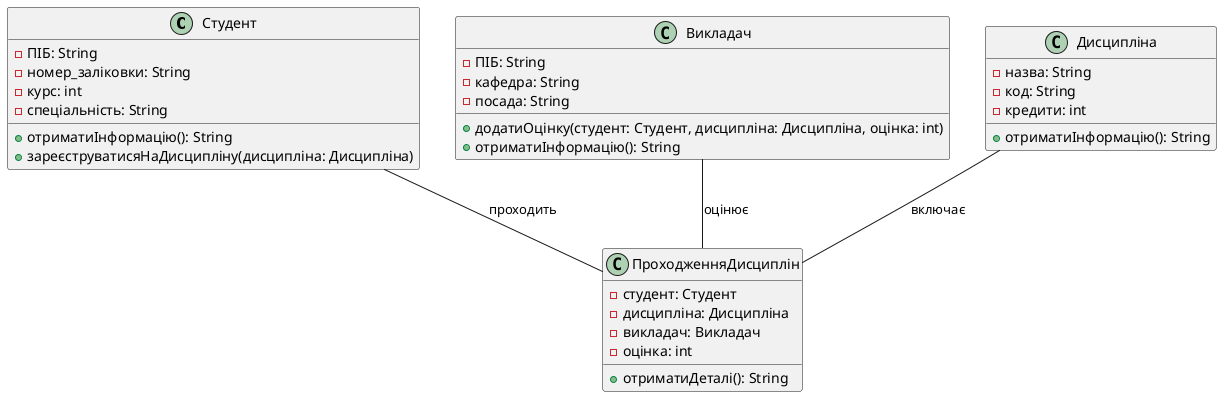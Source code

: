 @startuml
class Студент {
    - ПІБ: String
    - номер_заліковки: String
    - курс: int
    - спеціальність: String
    + отриматиІнформацію(): String
    + зареєструватисяНаДисципліну(дисципліна: Дисципліна)
}

class Викладач {
    - ПІБ: String
    - кафедра: String
    - посада: String
    + додатиОцінку(студент: Студент, дисципліна: Дисципліна, оцінка: int)
    + отриматиІнформацію(): String
}

class Дисципліна {
    - назва: String
    - код: String
    - кредити: int
    + отриматиІнформацію(): String
}

class ПроходженняДисциплін {
    - студент: Студент
    - дисципліна: Дисципліна
    - викладач: Викладач
    - оцінка: int
    + отриматиДеталі(): String
}

Студент -- ПроходженняДисциплін : "проходить"
Викладач -- ПроходженняДисциплін : "оцінює"
Дисципліна -- ПроходженняДисциплін : "включає"
@enduml
